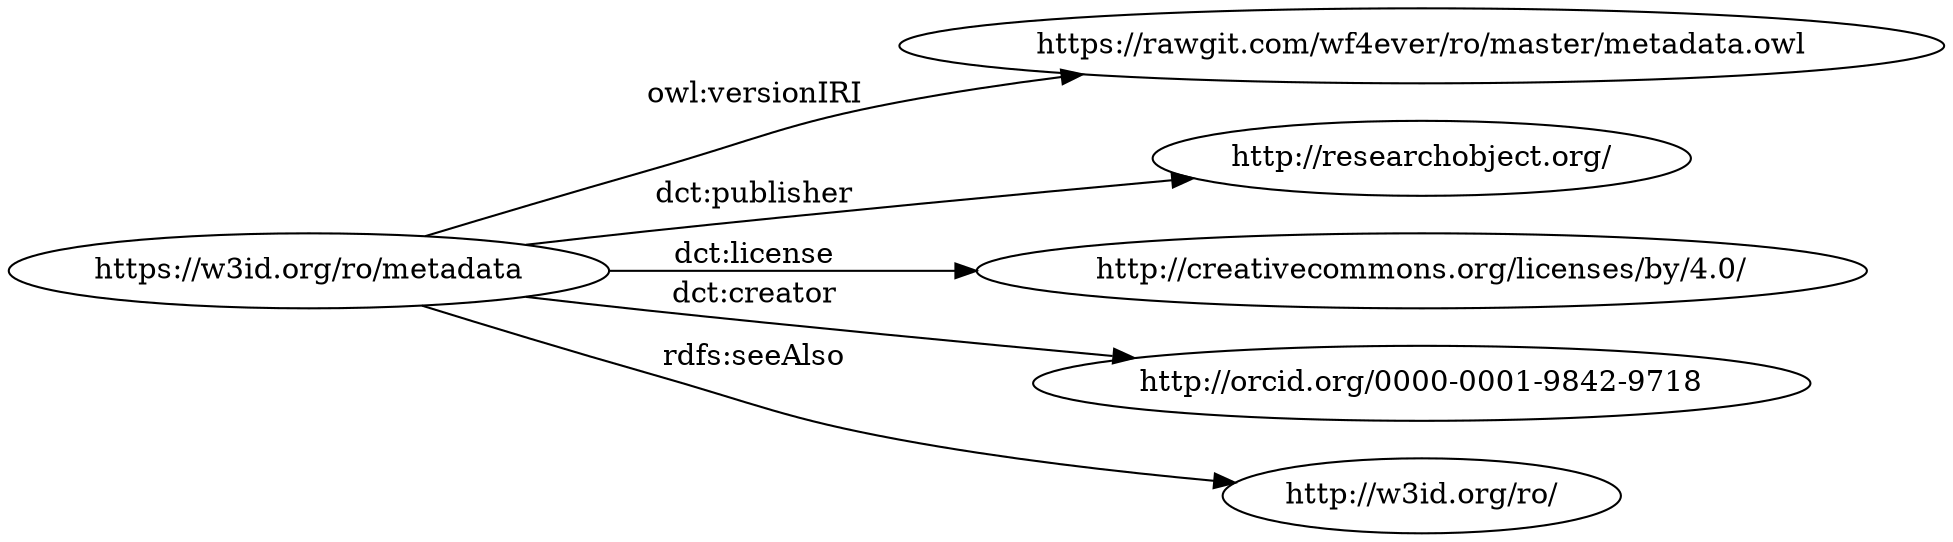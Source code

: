 digraph ar2dtool_diagram { 
rankdir=LR;
size="1501"
	"https://w3id.org/ro/metadata" -> "https://rawgit.com/wf4ever/ro/master/metadata.owl" [ label = "owl:versionIRI" ];
	"https://w3id.org/ro/metadata" -> "http://researchobject.org/" [ label = "dct:publisher" ];
	"https://w3id.org/ro/metadata" -> "http://creativecommons.org/licenses/by/4.0/" [ label = "dct:license" ];
	"https://w3id.org/ro/metadata" -> "http://orcid.org/0000-0001-9842-9718" [ label = "dct:creator" ];
	"https://w3id.org/ro/metadata" -> "http://w3id.org/ro/" [ label = "rdfs:seeAlso" ];

}
